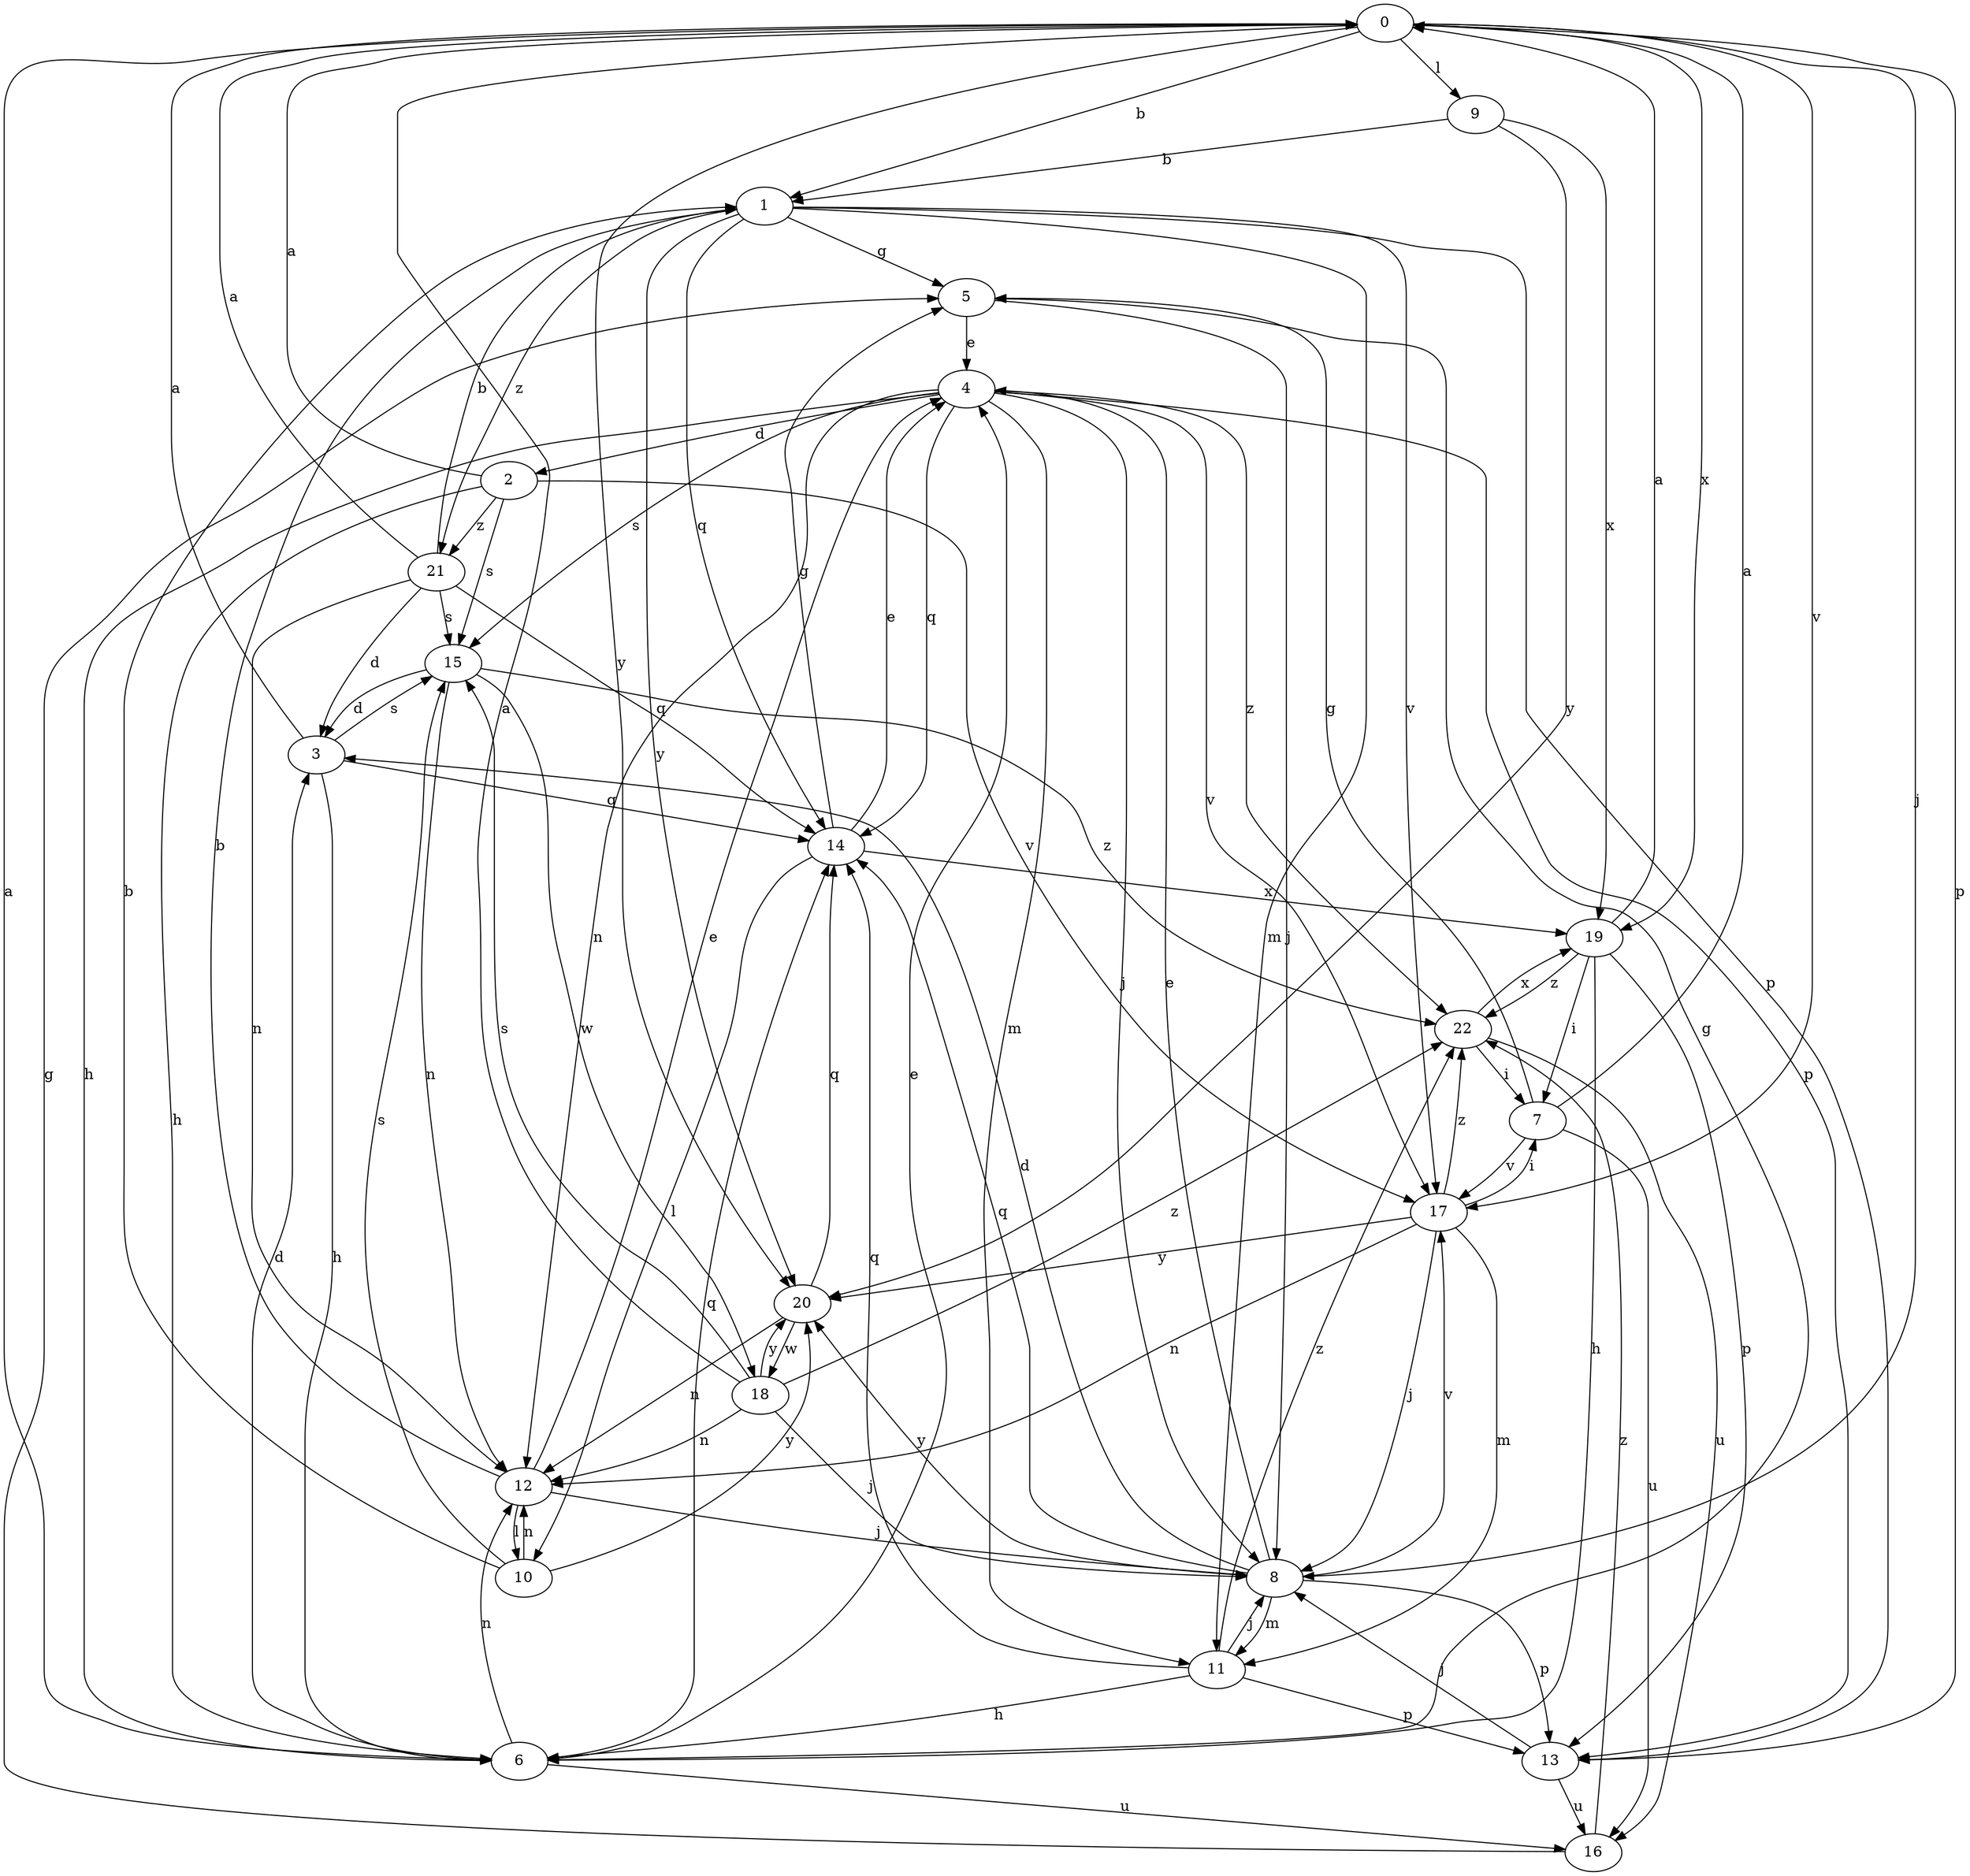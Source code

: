 strict digraph  {
0;
1;
2;
3;
4;
5;
6;
7;
8;
9;
10;
11;
12;
13;
14;
15;
16;
17;
18;
19;
20;
21;
22;
0 -> 1  [label=b];
0 -> 8  [label=j];
0 -> 9  [label=l];
0 -> 13  [label=p];
0 -> 17  [label=v];
0 -> 19  [label=x];
0 -> 20  [label=y];
1 -> 5  [label=g];
1 -> 11  [label=m];
1 -> 13  [label=p];
1 -> 14  [label=q];
1 -> 17  [label=v];
1 -> 20  [label=y];
1 -> 21  [label=z];
2 -> 0  [label=a];
2 -> 6  [label=h];
2 -> 15  [label=s];
2 -> 17  [label=v];
2 -> 21  [label=z];
3 -> 0  [label=a];
3 -> 6  [label=h];
3 -> 14  [label=q];
3 -> 15  [label=s];
4 -> 2  [label=d];
4 -> 6  [label=h];
4 -> 8  [label=j];
4 -> 11  [label=m];
4 -> 12  [label=n];
4 -> 13  [label=p];
4 -> 14  [label=q];
4 -> 15  [label=s];
4 -> 17  [label=v];
4 -> 22  [label=z];
5 -> 4  [label=e];
5 -> 8  [label=j];
6 -> 0  [label=a];
6 -> 3  [label=d];
6 -> 4  [label=e];
6 -> 5  [label=g];
6 -> 12  [label=n];
6 -> 14  [label=q];
6 -> 16  [label=u];
7 -> 0  [label=a];
7 -> 5  [label=g];
7 -> 16  [label=u];
7 -> 17  [label=v];
8 -> 3  [label=d];
8 -> 4  [label=e];
8 -> 11  [label=m];
8 -> 13  [label=p];
8 -> 14  [label=q];
8 -> 17  [label=v];
8 -> 20  [label=y];
9 -> 1  [label=b];
9 -> 19  [label=x];
9 -> 20  [label=y];
10 -> 1  [label=b];
10 -> 12  [label=n];
10 -> 15  [label=s];
10 -> 20  [label=y];
11 -> 6  [label=h];
11 -> 8  [label=j];
11 -> 13  [label=p];
11 -> 14  [label=q];
11 -> 22  [label=z];
12 -> 1  [label=b];
12 -> 4  [label=e];
12 -> 8  [label=j];
12 -> 10  [label=l];
13 -> 8  [label=j];
13 -> 16  [label=u];
14 -> 4  [label=e];
14 -> 5  [label=g];
14 -> 10  [label=l];
14 -> 19  [label=x];
15 -> 3  [label=d];
15 -> 12  [label=n];
15 -> 18  [label=w];
15 -> 22  [label=z];
16 -> 5  [label=g];
16 -> 22  [label=z];
17 -> 7  [label=i];
17 -> 8  [label=j];
17 -> 11  [label=m];
17 -> 12  [label=n];
17 -> 20  [label=y];
17 -> 22  [label=z];
18 -> 0  [label=a];
18 -> 8  [label=j];
18 -> 12  [label=n];
18 -> 15  [label=s];
18 -> 20  [label=y];
18 -> 22  [label=z];
19 -> 0  [label=a];
19 -> 6  [label=h];
19 -> 7  [label=i];
19 -> 13  [label=p];
19 -> 22  [label=z];
20 -> 12  [label=n];
20 -> 14  [label=q];
20 -> 18  [label=w];
21 -> 0  [label=a];
21 -> 1  [label=b];
21 -> 3  [label=d];
21 -> 12  [label=n];
21 -> 14  [label=q];
21 -> 15  [label=s];
22 -> 7  [label=i];
22 -> 16  [label=u];
22 -> 19  [label=x];
}
